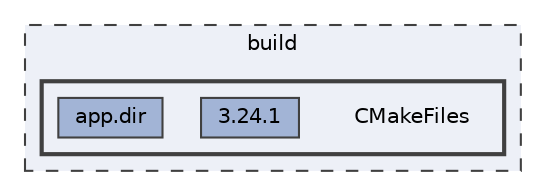 digraph "build/CMakeFiles"
{
 // LATEX_PDF_SIZE
  bgcolor="transparent";
  edge [fontname=Helvetica,fontsize=10,labelfontname=Helvetica,labelfontsize=10];
  node [fontname=Helvetica,fontsize=10,shape=box,height=0.2,width=0.4];
  compound=true
  subgraph clusterdir_4fef79e7177ba769987a8da36c892c5f {
    graph [ bgcolor="#edf0f7", pencolor="grey25", label="build", fontname=Helvetica,fontsize=10 style="filled,dashed", URL="dir_4fef79e7177ba769987a8da36c892c5f.html",tooltip=""]
  subgraph clusterdir_63772b626f2709090f0bdca0f40827b4 {
    graph [ bgcolor="#edf0f7", pencolor="grey25", label="", fontname=Helvetica,fontsize=10 style="filled,bold", URL="dir_63772b626f2709090f0bdca0f40827b4.html",tooltip=""]
    dir_63772b626f2709090f0bdca0f40827b4 [shape=plaintext, label="CMakeFiles"];
  dir_980c2a994f2fc972fe445cccccb9d8f1 [label="3.24.1", fillcolor="#a2b4d6", color="grey25", style="filled", URL="dir_980c2a994f2fc972fe445cccccb9d8f1.html",tooltip=""];
  dir_b02ae3321e25fea60290a6c4bb44713a [label="app.dir", fillcolor="#a2b4d6", color="grey25", style="filled", URL="dir_b02ae3321e25fea60290a6c4bb44713a.html",tooltip=""];
  }
  }
}
